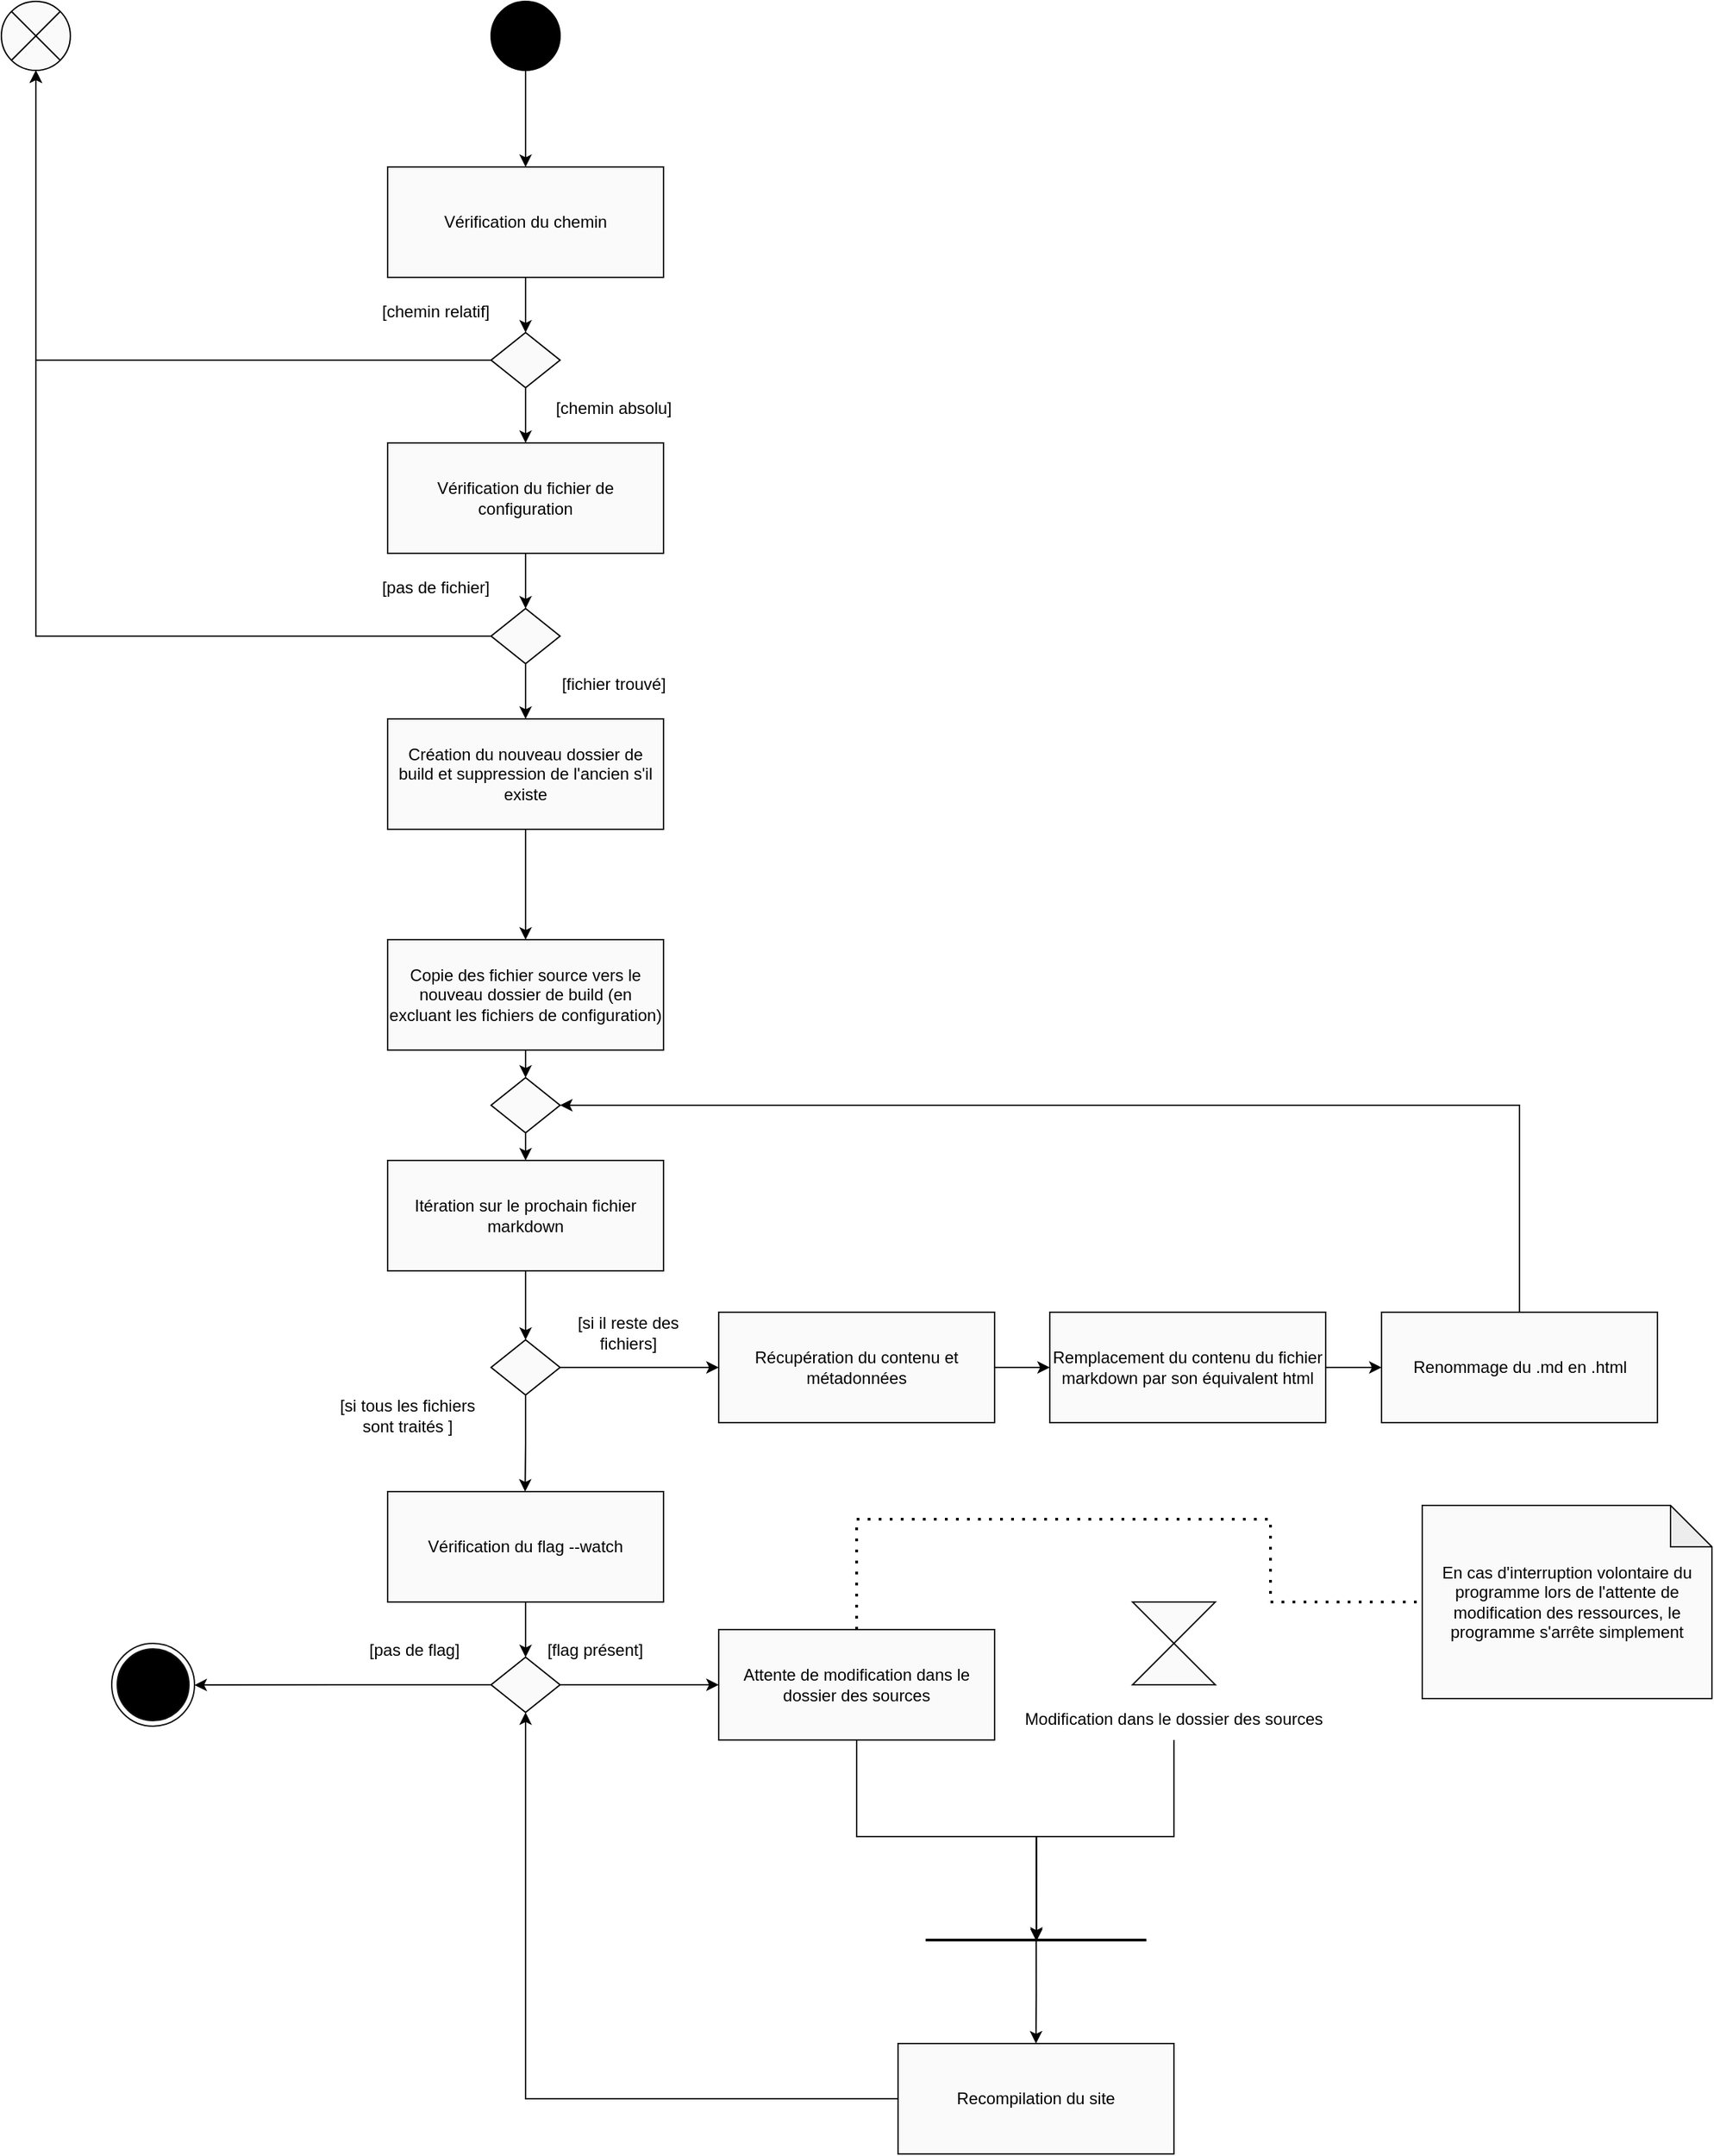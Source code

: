 <mxfile version="18.0.6" type="device"><diagram id="prtHgNgQTEPvFCAcTncT" name="Page-1"><mxGraphModel dx="3324" dy="1524" grid="1" gridSize="10" guides="1" tooltips="1" connect="1" arrows="1" fold="1" page="1" pageScale="1" pageWidth="827" pageHeight="1169" math="0" shadow="0"><root><mxCell id="0"/><mxCell id="1" parent="0"/><mxCell id="B8w-YbSkZxZQb4OClBqX-25" style="edgeStyle=orthogonalEdgeStyle;rounded=0;orthogonalLoop=1;jettySize=auto;html=1;exitX=0.5;exitY=1;exitDx=0;exitDy=0;entryX=0.5;entryY=0;entryDx=0;entryDy=0;" edge="1" parent="1" source="B8w-YbSkZxZQb4OClBqX-2" target="B8w-YbSkZxZQb4OClBqX-6"><mxGeometry relative="1" as="geometry"/></mxCell><mxCell id="B8w-YbSkZxZQb4OClBqX-2" value="" style="ellipse;whiteSpace=wrap;html=1;aspect=fixed;fillColor=#000000;" vertex="1" parent="1"><mxGeometry x="555" y="40" width="50" height="50" as="geometry"/></mxCell><mxCell id="B8w-YbSkZxZQb4OClBqX-4" value="" style="verticalLabelPosition=bottom;verticalAlign=top;html=1;shape=mxgraph.flowchart.or;fillColor=#FAFAFA;" vertex="1" parent="1"><mxGeometry x="200" y="40" width="50" height="50" as="geometry"/></mxCell><mxCell id="B8w-YbSkZxZQb4OClBqX-6" value="Vérification du chemin" style="rounded=0;whiteSpace=wrap;html=1;fillColor=#FAFAFA;" vertex="1" parent="1"><mxGeometry x="480" y="160" width="200" height="80" as="geometry"/></mxCell><mxCell id="B8w-YbSkZxZQb4OClBqX-13" style="edgeStyle=orthogonalEdgeStyle;rounded=0;orthogonalLoop=1;jettySize=auto;html=1;exitX=0;exitY=0.5;exitDx=0;exitDy=0;entryX=0.5;entryY=1;entryDx=0;entryDy=0;entryPerimeter=0;" edge="1" parent="1" source="B8w-YbSkZxZQb4OClBqX-9" target="B8w-YbSkZxZQb4OClBqX-4"><mxGeometry relative="1" as="geometry"/></mxCell><mxCell id="B8w-YbSkZxZQb4OClBqX-20" style="edgeStyle=orthogonalEdgeStyle;rounded=0;orthogonalLoop=1;jettySize=auto;html=1;exitX=0.5;exitY=1;exitDx=0;exitDy=0;entryX=0.5;entryY=0;entryDx=0;entryDy=0;" edge="1" parent="1" source="B8w-YbSkZxZQb4OClBqX-9" target="B8w-YbSkZxZQb4OClBqX-16"><mxGeometry relative="1" as="geometry"/></mxCell><mxCell id="B8w-YbSkZxZQb4OClBqX-9" value="" style="rhombus;whiteSpace=wrap;html=1;fillColor=#FAFAFA;" vertex="1" parent="1"><mxGeometry x="555" y="280" width="50" height="40" as="geometry"/></mxCell><mxCell id="B8w-YbSkZxZQb4OClBqX-10" value="" style="endArrow=classic;html=1;rounded=0;exitX=0.5;exitY=1;exitDx=0;exitDy=0;entryX=0.5;entryY=0;entryDx=0;entryDy=0;" edge="1" parent="1" source="B8w-YbSkZxZQb4OClBqX-6" target="B8w-YbSkZxZQb4OClBqX-9"><mxGeometry width="50" height="50" relative="1" as="geometry"><mxPoint x="560" y="470" as="sourcePoint"/><mxPoint x="610" y="420" as="targetPoint"/></mxGeometry></mxCell><mxCell id="B8w-YbSkZxZQb4OClBqX-11" value="[chemin relatif]" style="text;html=1;strokeColor=none;fillColor=none;align=center;verticalAlign=middle;whiteSpace=wrap;rounded=0;" vertex="1" parent="1"><mxGeometry x="470" y="250" width="90" height="30" as="geometry"/></mxCell><mxCell id="B8w-YbSkZxZQb4OClBqX-12" value="[chemin absolu]" style="text;html=1;strokeColor=none;fillColor=none;align=center;verticalAlign=middle;whiteSpace=wrap;rounded=0;" vertex="1" parent="1"><mxGeometry x="599" y="320" width="90" height="30" as="geometry"/></mxCell><mxCell id="B8w-YbSkZxZQb4OClBqX-16" value="Vérification du fichier de configuration" style="rounded=0;whiteSpace=wrap;html=1;fillColor=#FAFAFA;" vertex="1" parent="1"><mxGeometry x="480" y="360" width="200" height="80" as="geometry"/></mxCell><mxCell id="B8w-YbSkZxZQb4OClBqX-17" style="edgeStyle=orthogonalEdgeStyle;rounded=0;orthogonalLoop=1;jettySize=auto;html=1;exitX=0;exitY=0.5;exitDx=0;exitDy=0;entryX=0.5;entryY=1;entryDx=0;entryDy=0;entryPerimeter=0;" edge="1" parent="1" source="B8w-YbSkZxZQb4OClBqX-18" target="B8w-YbSkZxZQb4OClBqX-4"><mxGeometry relative="1" as="geometry"><mxPoint x="230" y="300" as="targetPoint"/></mxGeometry></mxCell><mxCell id="B8w-YbSkZxZQb4OClBqX-24" style="edgeStyle=orthogonalEdgeStyle;rounded=0;orthogonalLoop=1;jettySize=auto;html=1;exitX=0.5;exitY=1;exitDx=0;exitDy=0;entryX=0.5;entryY=0;entryDx=0;entryDy=0;" edge="1" parent="1" source="B8w-YbSkZxZQb4OClBqX-18" target="B8w-YbSkZxZQb4OClBqX-23"><mxGeometry relative="1" as="geometry"/></mxCell><mxCell id="B8w-YbSkZxZQb4OClBqX-18" value="" style="rhombus;whiteSpace=wrap;html=1;fillColor=#FAFAFA;" vertex="1" parent="1"><mxGeometry x="555" y="480" width="50" height="40" as="geometry"/></mxCell><mxCell id="B8w-YbSkZxZQb4OClBqX-19" value="" style="endArrow=classic;html=1;rounded=0;exitX=0.5;exitY=1;exitDx=0;exitDy=0;entryX=0.5;entryY=0;entryDx=0;entryDy=0;" edge="1" parent="1" source="B8w-YbSkZxZQb4OClBqX-16" target="B8w-YbSkZxZQb4OClBqX-18"><mxGeometry width="50" height="50" relative="1" as="geometry"><mxPoint x="570" y="670" as="sourcePoint"/><mxPoint x="620" y="620" as="targetPoint"/></mxGeometry></mxCell><mxCell id="B8w-YbSkZxZQb4OClBqX-21" value="[pas de fichier]" style="text;html=1;strokeColor=none;fillColor=none;align=center;verticalAlign=middle;whiteSpace=wrap;rounded=0;" vertex="1" parent="1"><mxGeometry x="470" y="450" width="90" height="30" as="geometry"/></mxCell><mxCell id="B8w-YbSkZxZQb4OClBqX-22" value="[fichier trouvé]" style="text;html=1;strokeColor=none;fillColor=none;align=center;verticalAlign=middle;whiteSpace=wrap;rounded=0;" vertex="1" parent="1"><mxGeometry x="599" y="520" width="90" height="30" as="geometry"/></mxCell><mxCell id="B8w-YbSkZxZQb4OClBqX-27" style="edgeStyle=orthogonalEdgeStyle;rounded=0;orthogonalLoop=1;jettySize=auto;html=1;exitX=0.5;exitY=1;exitDx=0;exitDy=0;entryX=0.5;entryY=0;entryDx=0;entryDy=0;" edge="1" parent="1" source="B8w-YbSkZxZQb4OClBqX-23" target="B8w-YbSkZxZQb4OClBqX-26"><mxGeometry relative="1" as="geometry"/></mxCell><mxCell id="B8w-YbSkZxZQb4OClBqX-23" value="Création du nouveau dossier de build et suppression de l'ancien s'il existe" style="rounded=0;whiteSpace=wrap;html=1;fillColor=#FAFAFA;" vertex="1" parent="1"><mxGeometry x="480" y="560" width="200" height="80" as="geometry"/></mxCell><mxCell id="B8w-YbSkZxZQb4OClBqX-43" style="edgeStyle=orthogonalEdgeStyle;rounded=0;orthogonalLoop=1;jettySize=auto;html=1;exitX=0.5;exitY=1;exitDx=0;exitDy=0;entryX=0.5;entryY=0;entryDx=0;entryDy=0;" edge="1" parent="1" source="B8w-YbSkZxZQb4OClBqX-26" target="B8w-YbSkZxZQb4OClBqX-42"><mxGeometry relative="1" as="geometry"/></mxCell><mxCell id="B8w-YbSkZxZQb4OClBqX-26" value="Copie des fichier source vers le nouveau dossier de build (en excluant les fichiers de configuration)" style="rounded=0;whiteSpace=wrap;html=1;fillColor=#FAFAFA;" vertex="1" parent="1"><mxGeometry x="480" y="720" width="200" height="80" as="geometry"/></mxCell><mxCell id="B8w-YbSkZxZQb4OClBqX-31" style="edgeStyle=orthogonalEdgeStyle;rounded=0;orthogonalLoop=1;jettySize=auto;html=1;exitX=0.5;exitY=1;exitDx=0;exitDy=0;" edge="1" parent="1" source="B8w-YbSkZxZQb4OClBqX-29" target="B8w-YbSkZxZQb4OClBqX-30"><mxGeometry relative="1" as="geometry"/></mxCell><mxCell id="B8w-YbSkZxZQb4OClBqX-29" value="Itération sur le prochain fichier markdown" style="rounded=0;whiteSpace=wrap;html=1;fillColor=#FAFAFA;" vertex="1" parent="1"><mxGeometry x="480" y="880" width="200" height="80" as="geometry"/></mxCell><mxCell id="B8w-YbSkZxZQb4OClBqX-41" style="edgeStyle=orthogonalEdgeStyle;rounded=0;orthogonalLoop=1;jettySize=auto;html=1;exitX=1;exitY=0.5;exitDx=0;exitDy=0;entryX=0;entryY=0.5;entryDx=0;entryDy=0;" edge="1" parent="1" source="B8w-YbSkZxZQb4OClBqX-30" target="B8w-YbSkZxZQb4OClBqX-34"><mxGeometry relative="1" as="geometry"/></mxCell><mxCell id="B8w-YbSkZxZQb4OClBqX-50" style="edgeStyle=orthogonalEdgeStyle;rounded=0;orthogonalLoop=1;jettySize=auto;html=1;exitX=0.5;exitY=1;exitDx=0;exitDy=0;" edge="1" parent="1" source="B8w-YbSkZxZQb4OClBqX-30"><mxGeometry relative="1" as="geometry"><mxPoint x="579.667" y="1120" as="targetPoint"/></mxGeometry></mxCell><mxCell id="B8w-YbSkZxZQb4OClBqX-30" value="" style="rhombus;whiteSpace=wrap;html=1;fillColor=#FAFAFA;" vertex="1" parent="1"><mxGeometry x="555" y="1010" width="50" height="40" as="geometry"/></mxCell><mxCell id="B8w-YbSkZxZQb4OClBqX-32" value="[si tous les fichiers sont traités ]" style="text;html=1;strokeColor=none;fillColor=none;align=center;verticalAlign=middle;whiteSpace=wrap;rounded=0;" vertex="1" parent="1"><mxGeometry x="434" y="1050" width="121" height="30" as="geometry"/></mxCell><mxCell id="B8w-YbSkZxZQb4OClBqX-45" style="edgeStyle=orthogonalEdgeStyle;rounded=0;orthogonalLoop=1;jettySize=auto;html=1;exitX=1;exitY=0.5;exitDx=0;exitDy=0;entryX=0;entryY=0.5;entryDx=0;entryDy=0;" edge="1" parent="1" source="B8w-YbSkZxZQb4OClBqX-34" target="B8w-YbSkZxZQb4OClBqX-36"><mxGeometry relative="1" as="geometry"/></mxCell><mxCell id="B8w-YbSkZxZQb4OClBqX-34" value="Récupération du contenu et métadonnées" style="rounded=0;whiteSpace=wrap;html=1;fillColor=#FAFAFA;" vertex="1" parent="1"><mxGeometry x="720" y="990" width="200" height="80" as="geometry"/></mxCell><mxCell id="B8w-YbSkZxZQb4OClBqX-47" value="" style="edgeStyle=orthogonalEdgeStyle;rounded=0;orthogonalLoop=1;jettySize=auto;html=1;" edge="1" parent="1" source="B8w-YbSkZxZQb4OClBqX-36" target="B8w-YbSkZxZQb4OClBqX-38"><mxGeometry relative="1" as="geometry"/></mxCell><mxCell id="B8w-YbSkZxZQb4OClBqX-36" value="Remplacement du contenu du fichier markdown par son équivalent html" style="rounded=0;whiteSpace=wrap;html=1;fillColor=#FAFAFA;" vertex="1" parent="1"><mxGeometry x="960" y="990" width="200" height="80" as="geometry"/></mxCell><mxCell id="B8w-YbSkZxZQb4OClBqX-48" style="edgeStyle=orthogonalEdgeStyle;rounded=0;orthogonalLoop=1;jettySize=auto;html=1;exitX=0.5;exitY=0;exitDx=0;exitDy=0;entryX=1;entryY=0.5;entryDx=0;entryDy=0;" edge="1" parent="1" source="B8w-YbSkZxZQb4OClBqX-38" target="B8w-YbSkZxZQb4OClBqX-42"><mxGeometry relative="1" as="geometry"/></mxCell><mxCell id="B8w-YbSkZxZQb4OClBqX-38" value="Renommage du .md en .html" style="rounded=0;whiteSpace=wrap;html=1;fillColor=#FAFAFA;" vertex="1" parent="1"><mxGeometry x="1200.5" y="990" width="200" height="80" as="geometry"/></mxCell><mxCell id="B8w-YbSkZxZQb4OClBqX-44" style="edgeStyle=orthogonalEdgeStyle;rounded=0;orthogonalLoop=1;jettySize=auto;html=1;exitX=0.5;exitY=1;exitDx=0;exitDy=0;entryX=0.5;entryY=0;entryDx=0;entryDy=0;" edge="1" parent="1" source="B8w-YbSkZxZQb4OClBqX-42" target="B8w-YbSkZxZQb4OClBqX-29"><mxGeometry relative="1" as="geometry"/></mxCell><mxCell id="B8w-YbSkZxZQb4OClBqX-42" value="" style="rhombus;whiteSpace=wrap;html=1;fillColor=#FAFAFA;" vertex="1" parent="1"><mxGeometry x="555" y="820" width="50" height="40" as="geometry"/></mxCell><mxCell id="B8w-YbSkZxZQb4OClBqX-49" value="[si il reste des fichiers]" style="text;html=1;strokeColor=none;fillColor=none;align=center;verticalAlign=middle;whiteSpace=wrap;rounded=0;" vertex="1" parent="1"><mxGeometry x="599" y="990" width="111" height="30" as="geometry"/></mxCell><mxCell id="B8w-YbSkZxZQb4OClBqX-55" style="edgeStyle=orthogonalEdgeStyle;rounded=0;orthogonalLoop=1;jettySize=auto;html=1;exitX=0.5;exitY=1;exitDx=0;exitDy=0;entryX=0.5;entryY=0;entryDx=0;entryDy=0;" edge="1" parent="1" source="B8w-YbSkZxZQb4OClBqX-51" target="B8w-YbSkZxZQb4OClBqX-53"><mxGeometry relative="1" as="geometry"/></mxCell><mxCell id="B8w-YbSkZxZQb4OClBqX-51" value="Vérification du flag --watch" style="rounded=0;whiteSpace=wrap;html=1;fillColor=#FAFAFA;" vertex="1" parent="1"><mxGeometry x="480" y="1120" width="200" height="80" as="geometry"/></mxCell><mxCell id="B8w-YbSkZxZQb4OClBqX-57" style="edgeStyle=orthogonalEdgeStyle;rounded=0;orthogonalLoop=1;jettySize=auto;html=1;exitX=0;exitY=0.5;exitDx=0;exitDy=0;" edge="1" parent="1" source="B8w-YbSkZxZQb4OClBqX-53"><mxGeometry relative="1" as="geometry"><mxPoint x="340" y="1260.19" as="targetPoint"/></mxGeometry></mxCell><mxCell id="B8w-YbSkZxZQb4OClBqX-60" style="edgeStyle=orthogonalEdgeStyle;rounded=0;orthogonalLoop=1;jettySize=auto;html=1;exitX=1;exitY=0.5;exitDx=0;exitDy=0;entryX=0;entryY=0.5;entryDx=0;entryDy=0;" edge="1" parent="1" source="B8w-YbSkZxZQb4OClBqX-53" target="B8w-YbSkZxZQb4OClBqX-61"><mxGeometry relative="1" as="geometry"><mxPoint x="700" y="1260" as="targetPoint"/></mxGeometry></mxCell><mxCell id="B8w-YbSkZxZQb4OClBqX-53" value="" style="rhombus;whiteSpace=wrap;html=1;fillColor=#FAFAFA;" vertex="1" parent="1"><mxGeometry x="555" y="1240" width="50" height="40" as="geometry"/></mxCell><mxCell id="B8w-YbSkZxZQb4OClBqX-56" value="[pas de flag]" style="text;html=1;strokeColor=none;fillColor=none;align=center;verticalAlign=middle;whiteSpace=wrap;rounded=0;" vertex="1" parent="1"><mxGeometry x="439" y="1220" width="121" height="30" as="geometry"/></mxCell><mxCell id="B8w-YbSkZxZQb4OClBqX-58" value="" style="ellipse;html=1;shape=endState;fillColor=#000000;strokeColor=#141212;" vertex="1" parent="1"><mxGeometry x="280" y="1230" width="60" height="60" as="geometry"/></mxCell><mxCell id="B8w-YbSkZxZQb4OClBqX-59" value="[flag présent]" style="text;html=1;strokeColor=none;fillColor=none;align=center;verticalAlign=middle;whiteSpace=wrap;rounded=0;" vertex="1" parent="1"><mxGeometry x="570" y="1220" width="121" height="30" as="geometry"/></mxCell><mxCell id="B8w-YbSkZxZQb4OClBqX-66" style="edgeStyle=orthogonalEdgeStyle;rounded=0;orthogonalLoop=1;jettySize=auto;html=1;exitX=0.5;exitY=1;exitDx=0;exitDy=0;entryX=0.502;entryY=0.585;entryDx=0;entryDy=0;entryPerimeter=0;" edge="1" parent="1" source="B8w-YbSkZxZQb4OClBqX-61" target="B8w-YbSkZxZQb4OClBqX-70"><mxGeometry relative="1" as="geometry"><mxPoint x="950" y="1440" as="targetPoint"/></mxGeometry></mxCell><mxCell id="B8w-YbSkZxZQb4OClBqX-61" value="Attente de modification dans le dossier des sources" style="rounded=0;whiteSpace=wrap;html=1;fillColor=#FAFAFA;" vertex="1" parent="1"><mxGeometry x="720" y="1220" width="200" height="80" as="geometry"/></mxCell><mxCell id="B8w-YbSkZxZQb4OClBqX-63" value="" style="shape=collate;whiteSpace=wrap;html=1;strokeColor=#141212;fillColor=#FAFAFA;" vertex="1" parent="1"><mxGeometry x="1020" y="1200" width="60" height="60" as="geometry"/></mxCell><mxCell id="B8w-YbSkZxZQb4OClBqX-67" style="edgeStyle=orthogonalEdgeStyle;rounded=0;orthogonalLoop=1;jettySize=auto;html=1;exitX=0.5;exitY=1;exitDx=0;exitDy=0;entryX=0.502;entryY=0.478;entryDx=0;entryDy=0;entryPerimeter=0;" edge="1" parent="1" source="B8w-YbSkZxZQb4OClBqX-64" target="B8w-YbSkZxZQb4OClBqX-70"><mxGeometry relative="1" as="geometry"><mxPoint x="950" y="1440" as="targetPoint"/></mxGeometry></mxCell><mxCell id="B8w-YbSkZxZQb4OClBqX-64" value="Modification dans le dossier des sources" style="text;html=1;strokeColor=none;fillColor=none;align=center;verticalAlign=middle;whiteSpace=wrap;rounded=0;" vertex="1" parent="1"><mxGeometry x="935" y="1270" width="230" height="30" as="geometry"/></mxCell><mxCell id="B8w-YbSkZxZQb4OClBqX-71" style="edgeStyle=orthogonalEdgeStyle;rounded=0;orthogonalLoop=1;jettySize=auto;html=1;exitX=0.501;exitY=0.567;exitDx=0;exitDy=0;exitPerimeter=0;" edge="1" parent="1" source="B8w-YbSkZxZQb4OClBqX-70"><mxGeometry relative="1" as="geometry"><mxPoint x="950" y="1520" as="targetPoint"/></mxGeometry></mxCell><mxCell id="B8w-YbSkZxZQb4OClBqX-70" value="" style="line;strokeWidth=2;html=1;fillColor=#FAFAFA;" vertex="1" parent="1"><mxGeometry x="870" y="1440" width="160" height="10" as="geometry"/></mxCell><mxCell id="B8w-YbSkZxZQb4OClBqX-73" style="edgeStyle=orthogonalEdgeStyle;rounded=0;orthogonalLoop=1;jettySize=auto;html=1;entryX=0.5;entryY=1;entryDx=0;entryDy=0;" edge="1" parent="1" source="B8w-YbSkZxZQb4OClBqX-72" target="B8w-YbSkZxZQb4OClBqX-53"><mxGeometry relative="1" as="geometry"/></mxCell><mxCell id="B8w-YbSkZxZQb4OClBqX-72" value="Recompilation du site" style="rounded=0;whiteSpace=wrap;html=1;fillColor=#FAFAFA;" vertex="1" parent="1"><mxGeometry x="850" y="1520" width="200" height="80" as="geometry"/></mxCell><mxCell id="B8w-YbSkZxZQb4OClBqX-74" value="En cas d'interruption volontaire du programme lors de l'attente de modification des ressources, le programme s'arrête simplement" style="shape=note;whiteSpace=wrap;html=1;backgroundOutline=1;darkOpacity=0.05;strokeColor=#141212;fillColor=#FAFAFA;" vertex="1" parent="1"><mxGeometry x="1230" y="1130" width="210" height="140" as="geometry"/></mxCell><mxCell id="B8w-YbSkZxZQb4OClBqX-75" value="" style="endArrow=none;dashed=1;html=1;dashPattern=1 3;strokeWidth=2;rounded=0;entryX=0;entryY=0.5;entryDx=0;entryDy=0;entryPerimeter=0;exitX=0.5;exitY=0;exitDx=0;exitDy=0;" edge="1" parent="1" source="B8w-YbSkZxZQb4OClBqX-61" target="B8w-YbSkZxZQb4OClBqX-74"><mxGeometry width="50" height="50" relative="1" as="geometry"><mxPoint x="820" y="1460" as="sourcePoint"/><mxPoint x="870" y="1410" as="targetPoint"/><Array as="points"><mxPoint x="820" y="1140"/><mxPoint x="1120" y="1140"/><mxPoint x="1120" y="1200"/></Array></mxGeometry></mxCell></root></mxGraphModel></diagram></mxfile>